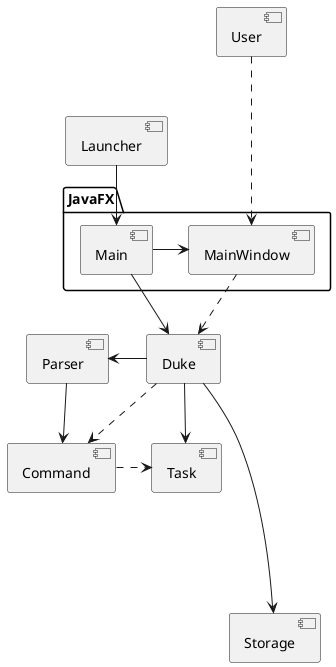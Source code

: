 @startuml
package "JavaFX" {
    [Main]
    [MainWindow]
}
[Launcher] -down-> [Main]
[Main] -> [MainWindow]
[Main] -down-> [Duke]
[User] .down..> [MainWindow]
[MainWindow] .> [Duke]
[Duke] -down-> [Task]
[Duke] ----> [Storage]
[Duke] -left-> [Parser]
[Parser] -down-> [Command]
[Duke] .down.> [Command]
[Command] .> [Task]
@enduml
